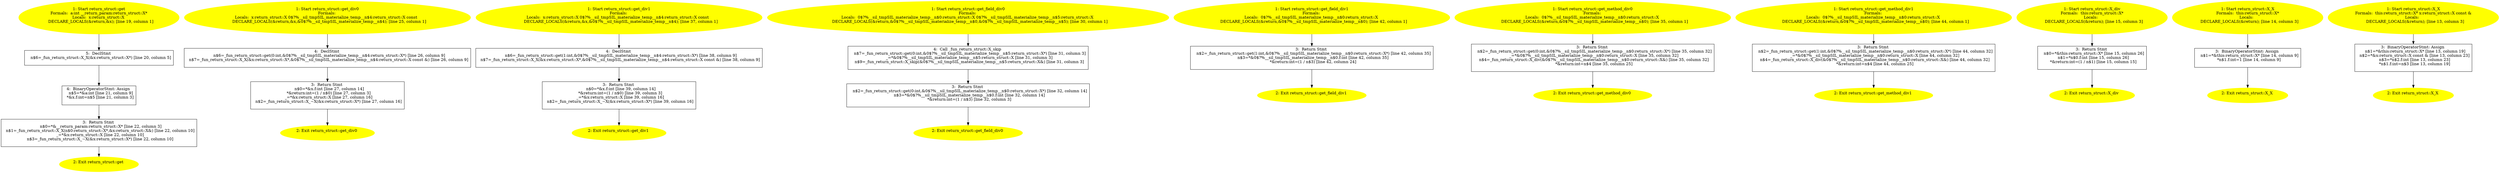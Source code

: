 /* @generated */
digraph cfg {
"get#return_struct#15206943163581446197.ccfaa809d6b1c936572851236a9ccb10_1" [label="1: Start return_struct::get\nFormals:  a:int __return_param:return_struct::X*\nLocals:  x:return_struct::X \n   DECLARE_LOCALS(&return,&x); [line 19, column 1]\n " color=yellow style=filled]
	

	 "get#return_struct#15206943163581446197.ccfaa809d6b1c936572851236a9ccb10_1" -> "get#return_struct#15206943163581446197.ccfaa809d6b1c936572851236a9ccb10_5" ;
"get#return_struct#15206943163581446197.ccfaa809d6b1c936572851236a9ccb10_2" [label="2: Exit return_struct::get \n  " color=yellow style=filled]
	

"get#return_struct#15206943163581446197.ccfaa809d6b1c936572851236a9ccb10_3" [label="3:  Return Stmt \n   n$0=*&__return_param:return_struct::X* [line 22, column 3]\n  n$1=_fun_return_struct::X_X(n$0:return_struct::X*,&x:return_struct::X&) [line 22, column 10]\n  _=*&x:return_struct::X [line 22, column 10]\n  n$3=_fun_return_struct::X_~X(&x:return_struct::X*) [line 22, column 10]\n " shape="box"]
	

	 "get#return_struct#15206943163581446197.ccfaa809d6b1c936572851236a9ccb10_3" -> "get#return_struct#15206943163581446197.ccfaa809d6b1c936572851236a9ccb10_2" ;
"get#return_struct#15206943163581446197.ccfaa809d6b1c936572851236a9ccb10_4" [label="4:  BinaryOperatorStmt: Assign \n   n$5=*&a:int [line 21, column 9]\n  *&x.f:int=n$5 [line 21, column 3]\n " shape="box"]
	

	 "get#return_struct#15206943163581446197.ccfaa809d6b1c936572851236a9ccb10_4" -> "get#return_struct#15206943163581446197.ccfaa809d6b1c936572851236a9ccb10_3" ;
"get#return_struct#15206943163581446197.ccfaa809d6b1c936572851236a9ccb10_5" [label="5:  DeclStmt \n   n$6=_fun_return_struct::X_X(&x:return_struct::X*) [line 20, column 5]\n " shape="box"]
	

	 "get#return_struct#15206943163581446197.ccfaa809d6b1c936572851236a9ccb10_5" -> "get#return_struct#15206943163581446197.ccfaa809d6b1c936572851236a9ccb10_4" ;
"get_div0#return_struct#3543093399648500387.0c3db3a444952aefeee44e54da50327a_1" [label="1: Start return_struct::get_div0\nFormals: \nLocals:  x:return_struct::X 0$?%__sil_tmpSIL_materialize_temp__n$4:return_struct::X const  \n   DECLARE_LOCALS(&return,&x,&0$?%__sil_tmpSIL_materialize_temp__n$4); [line 25, column 1]\n " color=yellow style=filled]
	

	 "get_div0#return_struct#3543093399648500387.0c3db3a444952aefeee44e54da50327a_1" -> "get_div0#return_struct#3543093399648500387.0c3db3a444952aefeee44e54da50327a_4" ;
"get_div0#return_struct#3543093399648500387.0c3db3a444952aefeee44e54da50327a_2" [label="2: Exit return_struct::get_div0 \n  " color=yellow style=filled]
	

"get_div0#return_struct#3543093399648500387.0c3db3a444952aefeee44e54da50327a_3" [label="3:  Return Stmt \n   n$0=*&x.f:int [line 27, column 14]\n  *&return:int=(1 / n$0) [line 27, column 3]\n  _=*&x:return_struct::X [line 27, column 16]\n  n$2=_fun_return_struct::X_~X(&x:return_struct::X*) [line 27, column 16]\n " shape="box"]
	

	 "get_div0#return_struct#3543093399648500387.0c3db3a444952aefeee44e54da50327a_3" -> "get_div0#return_struct#3543093399648500387.0c3db3a444952aefeee44e54da50327a_2" ;
"get_div0#return_struct#3543093399648500387.0c3db3a444952aefeee44e54da50327a_4" [label="4:  DeclStmt \n   n$6=_fun_return_struct::get(0:int,&0$?%__sil_tmpSIL_materialize_temp__n$4:return_struct::X*) [line 26, column 9]\n  n$7=_fun_return_struct::X_X(&x:return_struct::X*,&0$?%__sil_tmpSIL_materialize_temp__n$4:return_struct::X const &) [line 26, column 9]\n " shape="box"]
	

	 "get_div0#return_struct#3543093399648500387.0c3db3a444952aefeee44e54da50327a_4" -> "get_div0#return_struct#3543093399648500387.0c3db3a444952aefeee44e54da50327a_3" ;
"get_div1#return_struct#4287655186293816212.dabfacf04a7d838f8bdc3ef21786303d_1" [label="1: Start return_struct::get_div1\nFormals: \nLocals:  x:return_struct::X 0$?%__sil_tmpSIL_materialize_temp__n$4:return_struct::X const  \n   DECLARE_LOCALS(&return,&x,&0$?%__sil_tmpSIL_materialize_temp__n$4); [line 37, column 1]\n " color=yellow style=filled]
	

	 "get_div1#return_struct#4287655186293816212.dabfacf04a7d838f8bdc3ef21786303d_1" -> "get_div1#return_struct#4287655186293816212.dabfacf04a7d838f8bdc3ef21786303d_4" ;
"get_div1#return_struct#4287655186293816212.dabfacf04a7d838f8bdc3ef21786303d_2" [label="2: Exit return_struct::get_div1 \n  " color=yellow style=filled]
	

"get_div1#return_struct#4287655186293816212.dabfacf04a7d838f8bdc3ef21786303d_3" [label="3:  Return Stmt \n   n$0=*&x.f:int [line 39, column 14]\n  *&return:int=(1 / n$0) [line 39, column 3]\n  _=*&x:return_struct::X [line 39, column 16]\n  n$2=_fun_return_struct::X_~X(&x:return_struct::X*) [line 39, column 16]\n " shape="box"]
	

	 "get_div1#return_struct#4287655186293816212.dabfacf04a7d838f8bdc3ef21786303d_3" -> "get_div1#return_struct#4287655186293816212.dabfacf04a7d838f8bdc3ef21786303d_2" ;
"get_div1#return_struct#4287655186293816212.dabfacf04a7d838f8bdc3ef21786303d_4" [label="4:  DeclStmt \n   n$6=_fun_return_struct::get(1:int,&0$?%__sil_tmpSIL_materialize_temp__n$4:return_struct::X*) [line 38, column 9]\n  n$7=_fun_return_struct::X_X(&x:return_struct::X*,&0$?%__sil_tmpSIL_materialize_temp__n$4:return_struct::X const &) [line 38, column 9]\n " shape="box"]
	

	 "get_div1#return_struct#4287655186293816212.dabfacf04a7d838f8bdc3ef21786303d_4" -> "get_div1#return_struct#4287655186293816212.dabfacf04a7d838f8bdc3ef21786303d_3" ;
"get_field_div0#return_struct#5765383981880135147.23dc82d8c29aaec22d9b9a68808820c3_1" [label="1: Start return_struct::get_field_div0\nFormals: \nLocals:  0$?%__sil_tmpSIL_materialize_temp__n$0:return_struct::X 0$?%__sil_tmpSIL_materialize_temp__n$5:return_struct::X \n   DECLARE_LOCALS(&return,&0$?%__sil_tmpSIL_materialize_temp__n$0,&0$?%__sil_tmpSIL_materialize_temp__n$5); [line 30, column 1]\n " color=yellow style=filled]
	

	 "get_field_div0#return_struct#5765383981880135147.23dc82d8c29aaec22d9b9a68808820c3_1" -> "get_field_div0#return_struct#5765383981880135147.23dc82d8c29aaec22d9b9a68808820c3_4" ;
"get_field_div0#return_struct#5765383981880135147.23dc82d8c29aaec22d9b9a68808820c3_2" [label="2: Exit return_struct::get_field_div0 \n  " color=yellow style=filled]
	

"get_field_div0#return_struct#5765383981880135147.23dc82d8c29aaec22d9b9a68808820c3_3" [label="3:  Return Stmt \n   n$2=_fun_return_struct::get(0:int,&0$?%__sil_tmpSIL_materialize_temp__n$0:return_struct::X*) [line 32, column 14]\n  n$3=*&0$?%__sil_tmpSIL_materialize_temp__n$0.f:int [line 32, column 14]\n  *&return:int=(1 / n$3) [line 32, column 3]\n " shape="box"]
	

	 "get_field_div0#return_struct#5765383981880135147.23dc82d8c29aaec22d9b9a68808820c3_3" -> "get_field_div0#return_struct#5765383981880135147.23dc82d8c29aaec22d9b9a68808820c3_2" ;
"get_field_div0#return_struct#5765383981880135147.23dc82d8c29aaec22d9b9a68808820c3_4" [label="4:  Call _fun_return_struct::X_skip \n   n$7=_fun_return_struct::get(0:int,&0$?%__sil_tmpSIL_materialize_temp__n$5:return_struct::X*) [line 31, column 3]\n  _=*&0$?%__sil_tmpSIL_materialize_temp__n$5:return_struct::X [line 31, column 3]\n  n$9=_fun_return_struct::X_skip(&0$?%__sil_tmpSIL_materialize_temp__n$5:return_struct::X&) [line 31, column 3]\n " shape="box"]
	

	 "get_field_div0#return_struct#5765383981880135147.23dc82d8c29aaec22d9b9a68808820c3_4" -> "get_field_div0#return_struct#5765383981880135147.23dc82d8c29aaec22d9b9a68808820c3_3" ;
"get_field_div1#return_struct#6265027354366635900.8e009a5c61cd6a7375811ae0019c838c_1" [label="1: Start return_struct::get_field_div1\nFormals: \nLocals:  0$?%__sil_tmpSIL_materialize_temp__n$0:return_struct::X \n   DECLARE_LOCALS(&return,&0$?%__sil_tmpSIL_materialize_temp__n$0); [line 42, column 1]\n " color=yellow style=filled]
	

	 "get_field_div1#return_struct#6265027354366635900.8e009a5c61cd6a7375811ae0019c838c_1" -> "get_field_div1#return_struct#6265027354366635900.8e009a5c61cd6a7375811ae0019c838c_3" ;
"get_field_div1#return_struct#6265027354366635900.8e009a5c61cd6a7375811ae0019c838c_2" [label="2: Exit return_struct::get_field_div1 \n  " color=yellow style=filled]
	

"get_field_div1#return_struct#6265027354366635900.8e009a5c61cd6a7375811ae0019c838c_3" [label="3:  Return Stmt \n   n$2=_fun_return_struct::get(1:int,&0$?%__sil_tmpSIL_materialize_temp__n$0:return_struct::X*) [line 42, column 35]\n  n$3=*&0$?%__sil_tmpSIL_materialize_temp__n$0.f:int [line 42, column 35]\n  *&return:int=(1 / n$3) [line 42, column 24]\n " shape="box"]
	

	 "get_field_div1#return_struct#6265027354366635900.8e009a5c61cd6a7375811ae0019c838c_3" -> "get_field_div1#return_struct#6265027354366635900.8e009a5c61cd6a7375811ae0019c838c_2" ;
"get_method_div0#return_struct#1033779568239724265.1e897486d64ba4a977e56cdd041d6ba7_1" [label="1: Start return_struct::get_method_div0\nFormals: \nLocals:  0$?%__sil_tmpSIL_materialize_temp__n$0:return_struct::X \n   DECLARE_LOCALS(&return,&0$?%__sil_tmpSIL_materialize_temp__n$0); [line 35, column 1]\n " color=yellow style=filled]
	

	 "get_method_div0#return_struct#1033779568239724265.1e897486d64ba4a977e56cdd041d6ba7_1" -> "get_method_div0#return_struct#1033779568239724265.1e897486d64ba4a977e56cdd041d6ba7_3" ;
"get_method_div0#return_struct#1033779568239724265.1e897486d64ba4a977e56cdd041d6ba7_2" [label="2: Exit return_struct::get_method_div0 \n  " color=yellow style=filled]
	

"get_method_div0#return_struct#1033779568239724265.1e897486d64ba4a977e56cdd041d6ba7_3" [label="3:  Return Stmt \n   n$2=_fun_return_struct::get(0:int,&0$?%__sil_tmpSIL_materialize_temp__n$0:return_struct::X*) [line 35, column 32]\n  _=*&0$?%__sil_tmpSIL_materialize_temp__n$0:return_struct::X [line 35, column 32]\n  n$4=_fun_return_struct::X_div(&0$?%__sil_tmpSIL_materialize_temp__n$0:return_struct::X&) [line 35, column 32]\n  *&return:int=n$4 [line 35, column 25]\n " shape="box"]
	

	 "get_method_div0#return_struct#1033779568239724265.1e897486d64ba4a977e56cdd041d6ba7_3" -> "get_method_div0#return_struct#1033779568239724265.1e897486d64ba4a977e56cdd041d6ba7_2" ;
"get_method_div1#return_struct#1525840708539595762.816387a0cceab2d825a8393a6ca5d5a1_1" [label="1: Start return_struct::get_method_div1\nFormals: \nLocals:  0$?%__sil_tmpSIL_materialize_temp__n$0:return_struct::X \n   DECLARE_LOCALS(&return,&0$?%__sil_tmpSIL_materialize_temp__n$0); [line 44, column 1]\n " color=yellow style=filled]
	

	 "get_method_div1#return_struct#1525840708539595762.816387a0cceab2d825a8393a6ca5d5a1_1" -> "get_method_div1#return_struct#1525840708539595762.816387a0cceab2d825a8393a6ca5d5a1_3" ;
"get_method_div1#return_struct#1525840708539595762.816387a0cceab2d825a8393a6ca5d5a1_2" [label="2: Exit return_struct::get_method_div1 \n  " color=yellow style=filled]
	

"get_method_div1#return_struct#1525840708539595762.816387a0cceab2d825a8393a6ca5d5a1_3" [label="3:  Return Stmt \n   n$2=_fun_return_struct::get(1:int,&0$?%__sil_tmpSIL_materialize_temp__n$0:return_struct::X*) [line 44, column 32]\n  _=*&0$?%__sil_tmpSIL_materialize_temp__n$0:return_struct::X [line 44, column 32]\n  n$4=_fun_return_struct::X_div(&0$?%__sil_tmpSIL_materialize_temp__n$0:return_struct::X&) [line 44, column 32]\n  *&return:int=n$4 [line 44, column 25]\n " shape="box"]
	

	 "get_method_div1#return_struct#1525840708539595762.816387a0cceab2d825a8393a6ca5d5a1_3" -> "get_method_div1#return_struct#1525840708539595762.816387a0cceab2d825a8393a6ca5d5a1_2" ;
"div#X#return_struct#(9073902918758280554).5ec34a4946de2226a51954167b2298aa_1" [label="1: Start return_struct::X_div\nFormals:  this:return_struct::X*\nLocals:  \n   DECLARE_LOCALS(&return); [line 15, column 3]\n " color=yellow style=filled]
	

	 "div#X#return_struct#(9073902918758280554).5ec34a4946de2226a51954167b2298aa_1" -> "div#X#return_struct#(9073902918758280554).5ec34a4946de2226a51954167b2298aa_3" ;
"div#X#return_struct#(9073902918758280554).5ec34a4946de2226a51954167b2298aa_2" [label="2: Exit return_struct::X_div \n  " color=yellow style=filled]
	

"div#X#return_struct#(9073902918758280554).5ec34a4946de2226a51954167b2298aa_3" [label="3:  Return Stmt \n   n$0=*&this:return_struct::X* [line 15, column 26]\n  n$1=*n$0.f:int [line 15, column 26]\n  *&return:int=(1 / n$1) [line 15, column 15]\n " shape="box"]
	

	 "div#X#return_struct#(9073902918758280554).5ec34a4946de2226a51954167b2298aa_3" -> "div#X#return_struct#(9073902918758280554).5ec34a4946de2226a51954167b2298aa_2" ;
"X#X#return_struct#{16980707005325791470}.5cc7c757bfe221e617030d485a90aa08_1" [label="1: Start return_struct::X_X\nFormals:  this:return_struct::X*\nLocals:  \n   DECLARE_LOCALS(&return); [line 14, column 3]\n " color=yellow style=filled]
	

	 "X#X#return_struct#{16980707005325791470}.5cc7c757bfe221e617030d485a90aa08_1" -> "X#X#return_struct#{16980707005325791470}.5cc7c757bfe221e617030d485a90aa08_3" ;
"X#X#return_struct#{16980707005325791470}.5cc7c757bfe221e617030d485a90aa08_2" [label="2: Exit return_struct::X_X \n  " color=yellow style=filled]
	

"X#X#return_struct#{16980707005325791470}.5cc7c757bfe221e617030d485a90aa08_3" [label="3:  BinaryOperatorStmt: Assign \n   n$1=*&this:return_struct::X* [line 14, column 9]\n  *n$1.f:int=1 [line 14, column 9]\n " shape="box"]
	

	 "X#X#return_struct#{16980707005325791470}.5cc7c757bfe221e617030d485a90aa08_3" -> "X#X#return_struct#{16980707005325791470}.5cc7c757bfe221e617030d485a90aa08_2" ;
"X#X#return_struct#{2874542973664462157}.c7820661c77babcd49c610d7742e613f_1" [label="1: Start return_struct::X_X\nFormals:  this:return_struct::X* x:return_struct::X const &\nLocals:  \n   DECLARE_LOCALS(&return); [line 13, column 3]\n " color=yellow style=filled]
	

	 "X#X#return_struct#{2874542973664462157}.c7820661c77babcd49c610d7742e613f_1" -> "X#X#return_struct#{2874542973664462157}.c7820661c77babcd49c610d7742e613f_3" ;
"X#X#return_struct#{2874542973664462157}.c7820661c77babcd49c610d7742e613f_2" [label="2: Exit return_struct::X_X \n  " color=yellow style=filled]
	

"X#X#return_struct#{2874542973664462157}.c7820661c77babcd49c610d7742e613f_3" [label="3:  BinaryOperatorStmt: Assign \n   n$1=*&this:return_struct::X* [line 13, column 19]\n  n$2=*&x:return_struct::X const & [line 13, column 23]\n  n$3=*n$2.f:int [line 13, column 23]\n  *n$1.f:int=n$3 [line 13, column 19]\n " shape="box"]
	

	 "X#X#return_struct#{2874542973664462157}.c7820661c77babcd49c610d7742e613f_3" -> "X#X#return_struct#{2874542973664462157}.c7820661c77babcd49c610d7742e613f_2" ;
}
